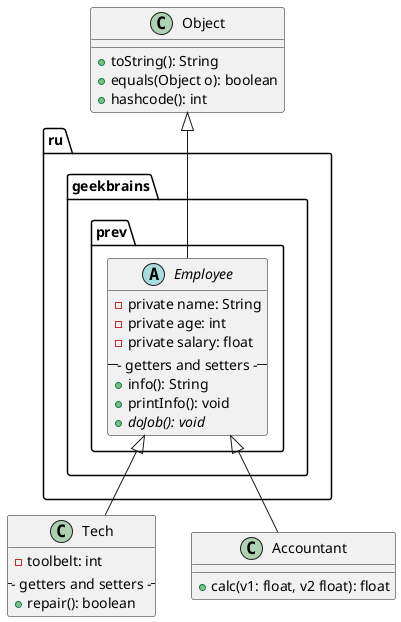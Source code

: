 @startuml

class Object {
    + toString(): String
    + equals(Object o): boolean
    + hashcode(): int
}

abstract class ru.geekbrains.prev.Employee extends Object {
    - private name: String
    - private age: int
    - private salary: float
    --- getters and setters ---
    + info(): String
    + printInfo(): void
    + {abstract} doJob(): void
}

class Tech extends ru.geekbrains.prev.Employee {
    - toolbelt: int
    --- getters and setters ---
    + repair(): boolean
}

class Accountant extends ru.geekbrains.prev.Employee {
    + calc(v1: float, v2 float): float
}

@enduml